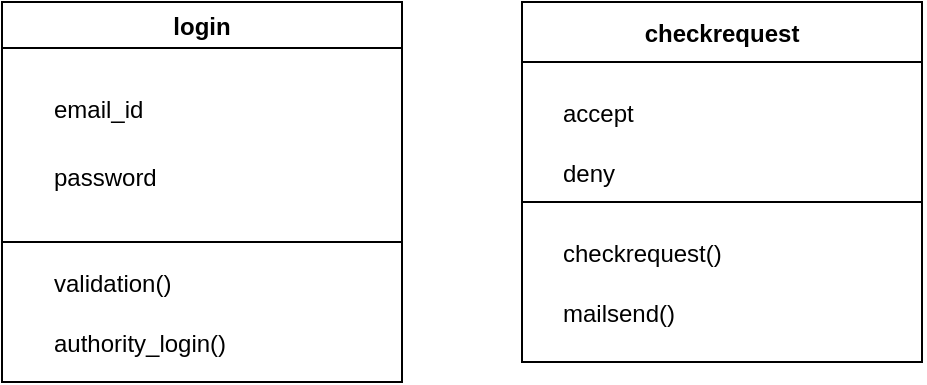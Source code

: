 <mxfile version="16.5.1" type="device"><diagram id="koHGlOxmF9kR9-E4OfI6" name="Page-1"><mxGraphModel dx="1038" dy="660" grid="1" gridSize="10" guides="1" tooltips="1" connect="1" arrows="1" fold="1" page="1" pageScale="1" pageWidth="850" pageHeight="1100" math="0" shadow="0"><root><mxCell id="0"/><mxCell id="1" parent="0"/><mxCell id="xenql8YT3anSuVZvUSgN-1" value="login" style="swimlane;" vertex="1" parent="1"><mxGeometry x="40" y="50" width="200" height="190" as="geometry"/></mxCell><mxCell id="xenql8YT3anSuVZvUSgN-2" value="email_id" style="text;strokeColor=none;fillColor=none;align=left;verticalAlign=middle;spacingLeft=4;spacingRight=4;overflow=hidden;points=[[0,0.5],[1,0.5]];portConstraint=eastwest;rotatable=0;" vertex="1" parent="xenql8YT3anSuVZvUSgN-1"><mxGeometry x="20" y="38" width="110" height="30" as="geometry"/></mxCell><mxCell id="xenql8YT3anSuVZvUSgN-3" value="password" style="text;strokeColor=none;fillColor=none;align=left;verticalAlign=middle;spacingLeft=4;spacingRight=4;overflow=hidden;points=[[0,0.5],[1,0.5]];portConstraint=eastwest;rotatable=0;" vertex="1" parent="xenql8YT3anSuVZvUSgN-1"><mxGeometry x="20" y="72" width="110" height="30" as="geometry"/></mxCell><mxCell id="xenql8YT3anSuVZvUSgN-4" value="validation()" style="text;strokeColor=none;fillColor=none;align=left;verticalAlign=middle;spacingLeft=4;spacingRight=4;overflow=hidden;points=[[0,0.5],[1,0.5]];portConstraint=eastwest;rotatable=0;" vertex="1" parent="xenql8YT3anSuVZvUSgN-1"><mxGeometry x="20" y="125" width="110" height="30" as="geometry"/></mxCell><mxCell id="xenql8YT3anSuVZvUSgN-50" value="authority_login()" style="text;strokeColor=none;fillColor=none;align=left;verticalAlign=middle;spacingLeft=4;spacingRight=4;overflow=hidden;points=[[0,0.5],[1,0.5]];portConstraint=eastwest;rotatable=0;" vertex="1" parent="xenql8YT3anSuVZvUSgN-1"><mxGeometry x="20" y="155" width="110" height="30" as="geometry"/></mxCell><mxCell id="xenql8YT3anSuVZvUSgN-41" value="" style="endArrow=none;html=1;rounded=0;" edge="1" parent="xenql8YT3anSuVZvUSgN-1"><mxGeometry width="50" height="50" relative="1" as="geometry"><mxPoint y="120" as="sourcePoint"/><mxPoint x="200" y="120" as="targetPoint"/></mxGeometry></mxCell><mxCell id="xenql8YT3anSuVZvUSgN-5" value="checkrequest" style="swimlane;startSize=30;" vertex="1" parent="1"><mxGeometry x="300" y="50" width="200" height="180" as="geometry"/></mxCell><mxCell id="xenql8YT3anSuVZvUSgN-14" value="accept" style="text;strokeColor=none;fillColor=none;align=left;verticalAlign=middle;spacingLeft=4;spacingRight=4;overflow=hidden;points=[[0,0.5],[1,0.5]];portConstraint=eastwest;rotatable=0;" vertex="1" parent="xenql8YT3anSuVZvUSgN-5"><mxGeometry x="14.5" y="40" width="80" height="30" as="geometry"/></mxCell><mxCell id="xenql8YT3anSuVZvUSgN-15" value="deny" style="text;strokeColor=none;fillColor=none;align=left;verticalAlign=middle;spacingLeft=4;spacingRight=4;overflow=hidden;points=[[0,0.5],[1,0.5]];portConstraint=eastwest;rotatable=0;" vertex="1" parent="xenql8YT3anSuVZvUSgN-5"><mxGeometry x="14.5" y="70" width="91" height="30" as="geometry"/></mxCell><mxCell id="xenql8YT3anSuVZvUSgN-20" value="checkrequest()" style="text;strokeColor=none;fillColor=none;align=left;verticalAlign=middle;spacingLeft=4;spacingRight=4;overflow=hidden;points=[[0,0.5],[1,0.5]];portConstraint=eastwest;rotatable=0;" vertex="1" parent="xenql8YT3anSuVZvUSgN-5"><mxGeometry x="14.5" y="110" width="135.5" height="30" as="geometry"/></mxCell><mxCell id="xenql8YT3anSuVZvUSgN-42" value="" style="endArrow=none;html=1;rounded=0;" edge="1" parent="xenql8YT3anSuVZvUSgN-5"><mxGeometry width="50" height="50" relative="1" as="geometry"><mxPoint y="100" as="sourcePoint"/><mxPoint x="200" y="100" as="targetPoint"/></mxGeometry></mxCell><mxCell id="xenql8YT3anSuVZvUSgN-51" value="mailsend()" style="text;strokeColor=none;fillColor=none;align=left;verticalAlign=middle;spacingLeft=4;spacingRight=4;overflow=hidden;points=[[0,0.5],[1,0.5]];portConstraint=eastwest;rotatable=0;" vertex="1" parent="xenql8YT3anSuVZvUSgN-5"><mxGeometry x="14.5" y="140" width="135.5" height="30" as="geometry"/></mxCell></root></mxGraphModel></diagram></mxfile>